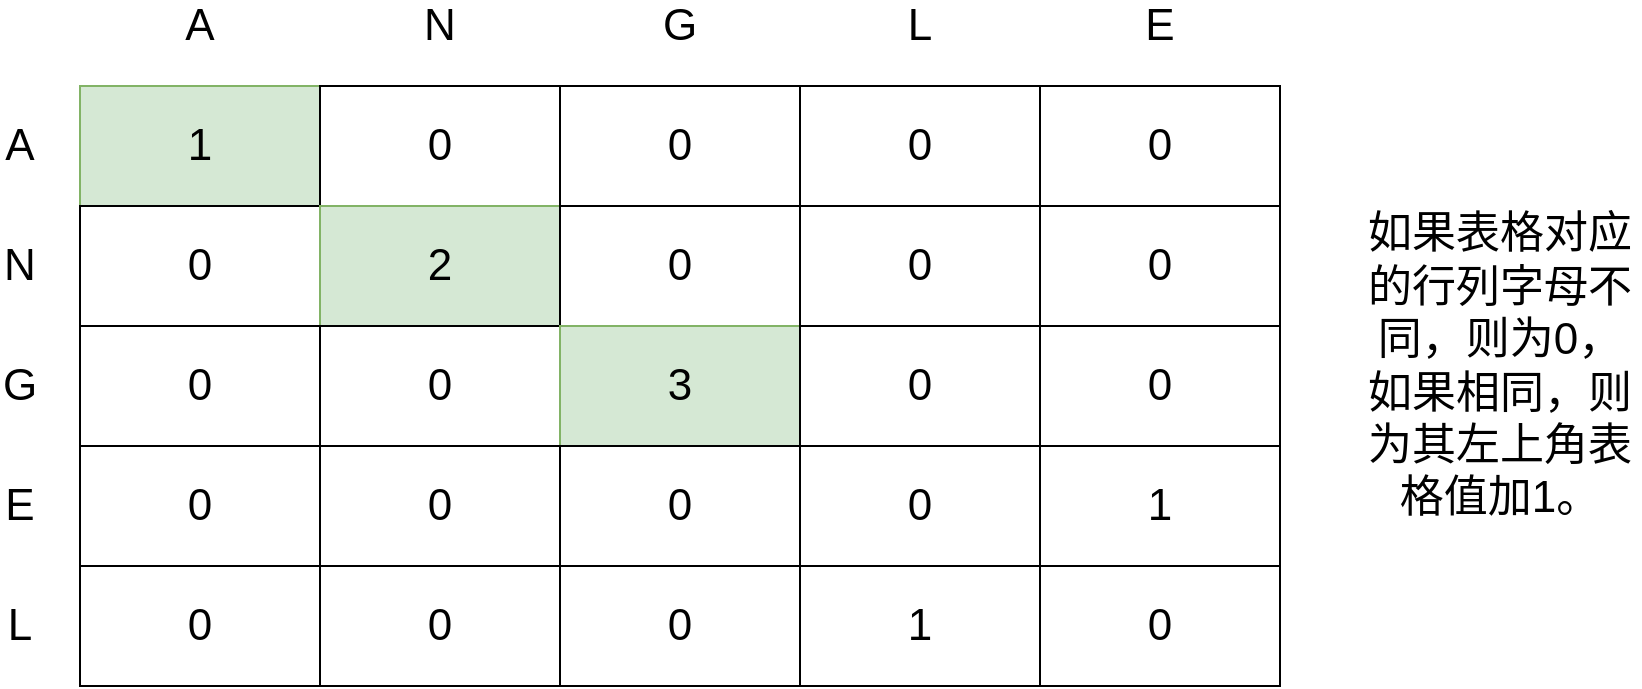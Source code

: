 <mxfile version="11.1.1" type="device"><diagram id="f8lLyiYzhhYzYTM6pcaL" name="第 1 页"><mxGraphModel dx="1086" dy="818" grid="1" gridSize="10" guides="1" tooltips="1" connect="1" arrows="1" fold="1" page="1" pageScale="1" pageWidth="827" pageHeight="1169" math="0" shadow="0"><root><mxCell id="0"/><mxCell id="1" parent="0"/><mxCell id="_pC2weTn5AxZxU8_yhJK-1" value="1" style="rounded=0;whiteSpace=wrap;html=1;fontSize=22;fillColor=#d5e8d4;strokeColor=#82b366;" parent="1" vertex="1"><mxGeometry x="120" y="120" width="120" height="60" as="geometry"/></mxCell><mxCell id="_pC2weTn5AxZxU8_yhJK-2" value="0" style="rounded=0;whiteSpace=wrap;html=1;fontSize=22;" parent="1" vertex="1"><mxGeometry x="240" y="120" width="120" height="60" as="geometry"/></mxCell><mxCell id="_pC2weTn5AxZxU8_yhJK-3" value="0" style="rounded=0;whiteSpace=wrap;html=1;fontSize=22;" parent="1" vertex="1"><mxGeometry x="360" y="120" width="120" height="60" as="geometry"/></mxCell><mxCell id="_pC2weTn5AxZxU8_yhJK-4" value="0" style="rounded=0;whiteSpace=wrap;html=1;fontSize=22;" parent="1" vertex="1"><mxGeometry x="480" y="120" width="120" height="60" as="geometry"/></mxCell><mxCell id="_pC2weTn5AxZxU8_yhJK-5" value="0" style="rounded=0;whiteSpace=wrap;html=1;fontSize=22;" parent="1" vertex="1"><mxGeometry x="120" y="180" width="120" height="60" as="geometry"/></mxCell><mxCell id="_pC2weTn5AxZxU8_yhJK-6" value="2" style="rounded=0;whiteSpace=wrap;html=1;fontSize=22;fillColor=#d5e8d4;strokeColor=#82b366;" parent="1" vertex="1"><mxGeometry x="240" y="180" width="120" height="60" as="geometry"/></mxCell><mxCell id="_pC2weTn5AxZxU8_yhJK-7" value="0" style="rounded=0;whiteSpace=wrap;html=1;fontSize=22;" parent="1" vertex="1"><mxGeometry x="360" y="180" width="120" height="60" as="geometry"/></mxCell><mxCell id="_pC2weTn5AxZxU8_yhJK-8" value="0" style="rounded=0;whiteSpace=wrap;html=1;fontSize=22;" parent="1" vertex="1"><mxGeometry x="480" y="180" width="120" height="60" as="geometry"/></mxCell><mxCell id="_pC2weTn5AxZxU8_yhJK-9" value="0" style="rounded=0;whiteSpace=wrap;html=1;fontSize=22;" parent="1" vertex="1"><mxGeometry x="600" y="120" width="120" height="60" as="geometry"/></mxCell><mxCell id="_pC2weTn5AxZxU8_yhJK-10" value="0" style="rounded=0;whiteSpace=wrap;html=1;fontSize=22;" parent="1" vertex="1"><mxGeometry x="600" y="180" width="120" height="60" as="geometry"/></mxCell><mxCell id="_pC2weTn5AxZxU8_yhJK-11" value="0" style="rounded=0;whiteSpace=wrap;html=1;fontSize=22;" parent="1" vertex="1"><mxGeometry x="120" y="240" width="120" height="60" as="geometry"/></mxCell><mxCell id="_pC2weTn5AxZxU8_yhJK-12" value="0" style="rounded=0;whiteSpace=wrap;html=1;fontSize=22;" parent="1" vertex="1"><mxGeometry x="240" y="240" width="120" height="60" as="geometry"/></mxCell><mxCell id="_pC2weTn5AxZxU8_yhJK-13" value="3" style="rounded=0;whiteSpace=wrap;html=1;fontSize=22;fillColor=#d5e8d4;strokeColor=#82b366;" parent="1" vertex="1"><mxGeometry x="360" y="240" width="120" height="60" as="geometry"/></mxCell><mxCell id="_pC2weTn5AxZxU8_yhJK-14" value="0" style="rounded=0;whiteSpace=wrap;html=1;fontSize=22;" parent="1" vertex="1"><mxGeometry x="480" y="240" width="120" height="60" as="geometry"/></mxCell><mxCell id="_pC2weTn5AxZxU8_yhJK-15" value="0" style="rounded=0;whiteSpace=wrap;html=1;fontSize=22;" parent="1" vertex="1"><mxGeometry x="120" y="300" width="120" height="60" as="geometry"/></mxCell><mxCell id="_pC2weTn5AxZxU8_yhJK-16" value="0" style="rounded=0;whiteSpace=wrap;html=1;fontSize=22;" parent="1" vertex="1"><mxGeometry x="240" y="300" width="120" height="60" as="geometry"/></mxCell><mxCell id="_pC2weTn5AxZxU8_yhJK-17" value="0" style="rounded=0;whiteSpace=wrap;html=1;fontSize=22;" parent="1" vertex="1"><mxGeometry x="360" y="300" width="120" height="60" as="geometry"/></mxCell><mxCell id="_pC2weTn5AxZxU8_yhJK-18" value="0" style="rounded=0;whiteSpace=wrap;html=1;fontSize=22;" parent="1" vertex="1"><mxGeometry x="480" y="300" width="120" height="60" as="geometry"/></mxCell><mxCell id="_pC2weTn5AxZxU8_yhJK-19" value="0" style="rounded=0;whiteSpace=wrap;html=1;fontSize=22;" parent="1" vertex="1"><mxGeometry x="600" y="240" width="120" height="60" as="geometry"/></mxCell><mxCell id="_pC2weTn5AxZxU8_yhJK-20" value="1" style="rounded=0;whiteSpace=wrap;html=1;fontSize=22;" parent="1" vertex="1"><mxGeometry x="600" y="300" width="120" height="60" as="geometry"/></mxCell><mxCell id="_pC2weTn5AxZxU8_yhJK-21" value="0" style="rounded=0;whiteSpace=wrap;html=1;fontSize=22;" parent="1" vertex="1"><mxGeometry x="120" y="360" width="120" height="60" as="geometry"/></mxCell><mxCell id="_pC2weTn5AxZxU8_yhJK-22" value="0" style="rounded=0;whiteSpace=wrap;html=1;fontSize=22;" parent="1" vertex="1"><mxGeometry x="240" y="360" width="120" height="60" as="geometry"/></mxCell><mxCell id="_pC2weTn5AxZxU8_yhJK-23" value="0" style="rounded=0;whiteSpace=wrap;html=1;fontSize=22;" parent="1" vertex="1"><mxGeometry x="360" y="360" width="120" height="60" as="geometry"/></mxCell><mxCell id="_pC2weTn5AxZxU8_yhJK-24" value="1" style="rounded=0;whiteSpace=wrap;html=1;fontSize=22;" parent="1" vertex="1"><mxGeometry x="480" y="360" width="120" height="60" as="geometry"/></mxCell><mxCell id="_pC2weTn5AxZxU8_yhJK-25" value="0" style="rounded=0;whiteSpace=wrap;html=1;fontSize=22;" parent="1" vertex="1"><mxGeometry x="600" y="360" width="120" height="60" as="geometry"/></mxCell><mxCell id="_pC2weTn5AxZxU8_yhJK-26" value="A" style="text;html=1;strokeColor=none;fillColor=none;align=center;verticalAlign=middle;whiteSpace=wrap;rounded=0;fontSize=22;" parent="1" vertex="1"><mxGeometry x="170" y="80" width="20" height="20" as="geometry"/></mxCell><mxCell id="_pC2weTn5AxZxU8_yhJK-27" value="N" style="text;html=1;strokeColor=none;fillColor=none;align=center;verticalAlign=middle;whiteSpace=wrap;rounded=0;fontSize=22;" parent="1" vertex="1"><mxGeometry x="290" y="80" width="20" height="20" as="geometry"/></mxCell><mxCell id="_pC2weTn5AxZxU8_yhJK-28" value="G" style="text;html=1;strokeColor=none;fillColor=none;align=center;verticalAlign=middle;whiteSpace=wrap;rounded=0;fontSize=22;" parent="1" vertex="1"><mxGeometry x="410" y="80" width="20" height="20" as="geometry"/></mxCell><mxCell id="_pC2weTn5AxZxU8_yhJK-29" value="L" style="text;html=1;strokeColor=none;fillColor=none;align=center;verticalAlign=middle;whiteSpace=wrap;rounded=0;fontSize=22;" parent="1" vertex="1"><mxGeometry x="530" y="80" width="20" height="20" as="geometry"/></mxCell><mxCell id="_pC2weTn5AxZxU8_yhJK-30" value="E" style="text;html=1;strokeColor=none;fillColor=none;align=center;verticalAlign=middle;whiteSpace=wrap;rounded=0;fontSize=22;" parent="1" vertex="1"><mxGeometry x="650" y="80" width="20" height="20" as="geometry"/></mxCell><mxCell id="_pC2weTn5AxZxU8_yhJK-31" value="A" style="text;html=1;strokeColor=none;fillColor=none;align=center;verticalAlign=middle;whiteSpace=wrap;rounded=0;fontSize=22;" parent="1" vertex="1"><mxGeometry x="80" y="140" width="20" height="20" as="geometry"/></mxCell><mxCell id="_pC2weTn5AxZxU8_yhJK-32" value="N" style="text;html=1;strokeColor=none;fillColor=none;align=center;verticalAlign=middle;whiteSpace=wrap;rounded=0;fontSize=22;" parent="1" vertex="1"><mxGeometry x="80" y="200" width="20" height="20" as="geometry"/></mxCell><mxCell id="_pC2weTn5AxZxU8_yhJK-33" value="G" style="text;html=1;strokeColor=none;fillColor=none;align=center;verticalAlign=middle;whiteSpace=wrap;rounded=0;fontSize=22;" parent="1" vertex="1"><mxGeometry x="80" y="260" width="20" height="20" as="geometry"/></mxCell><mxCell id="_pC2weTn5AxZxU8_yhJK-34" value="E" style="text;html=1;strokeColor=none;fillColor=none;align=center;verticalAlign=middle;whiteSpace=wrap;rounded=0;fontSize=22;" parent="1" vertex="1"><mxGeometry x="80" y="320" width="20" height="20" as="geometry"/></mxCell><mxCell id="_pC2weTn5AxZxU8_yhJK-35" value="L" style="text;html=1;strokeColor=none;fillColor=none;align=center;verticalAlign=middle;whiteSpace=wrap;rounded=0;fontSize=22;" parent="1" vertex="1"><mxGeometry x="80" y="380" width="20" height="20" as="geometry"/></mxCell><mxCell id="_pC2weTn5AxZxU8_yhJK-36" value="如果表格对应的行列字母不同，则为0，如果相同，则为其左上角表格值加1。" style="text;html=1;strokeColor=none;fillColor=none;align=center;verticalAlign=middle;whiteSpace=wrap;rounded=0;fontSize=22;" parent="1" vertex="1"><mxGeometry x="760" y="170" width="140" height="180" as="geometry"/></mxCell></root></mxGraphModel></diagram></mxfile>